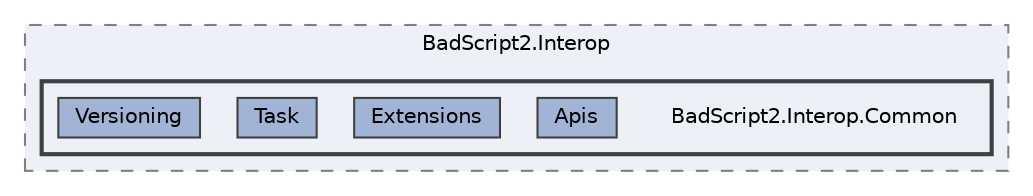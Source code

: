 digraph "src/BadScript2.Interop/BadScript2.Interop.Common"
{
 // LATEX_PDF_SIZE
  bgcolor="transparent";
  edge [fontname=Helvetica,fontsize=10,labelfontname=Helvetica,labelfontsize=10];
  node [fontname=Helvetica,fontsize=10,shape=box,height=0.2,width=0.4];
  compound=true
  subgraph clusterdir_743d4fc473248ca03e83ba8b0a438d7a {
    graph [ bgcolor="#edf0f7", pencolor="grey50", label="BadScript2.Interop", fontname=Helvetica,fontsize=10 style="filled,dashed", URL="dir_743d4fc473248ca03e83ba8b0a438d7a.html",tooltip=""]
  subgraph clusterdir_ecb14d9ba8a6a02f07f219f62488e64b {
    graph [ bgcolor="#edf0f7", pencolor="grey25", label="", fontname=Helvetica,fontsize=10 style="filled,bold", URL="dir_ecb14d9ba8a6a02f07f219f62488e64b.html",tooltip=""]
    dir_ecb14d9ba8a6a02f07f219f62488e64b [shape=plaintext, label="BadScript2.Interop.Common"];
  dir_8291c05d856724828f652c9053472623 [label="Apis", fillcolor="#a2b4d6", color="grey25", style="filled", URL="dir_8291c05d856724828f652c9053472623.html",tooltip=""];
  dir_d233c5106f160a7454b19789a26acc70 [label="Extensions", fillcolor="#a2b4d6", color="grey25", style="filled", URL="dir_d233c5106f160a7454b19789a26acc70.html",tooltip=""];
  dir_56a58d99668f2e4528958dc87e622872 [label="Task", fillcolor="#a2b4d6", color="grey25", style="filled", URL="dir_56a58d99668f2e4528958dc87e622872.html",tooltip=""];
  dir_5d6e91fdf32a3a5c87c6168053652d5c [label="Versioning", fillcolor="#a2b4d6", color="grey25", style="filled", URL="dir_5d6e91fdf32a3a5c87c6168053652d5c.html",tooltip=""];
  }
  }
}

